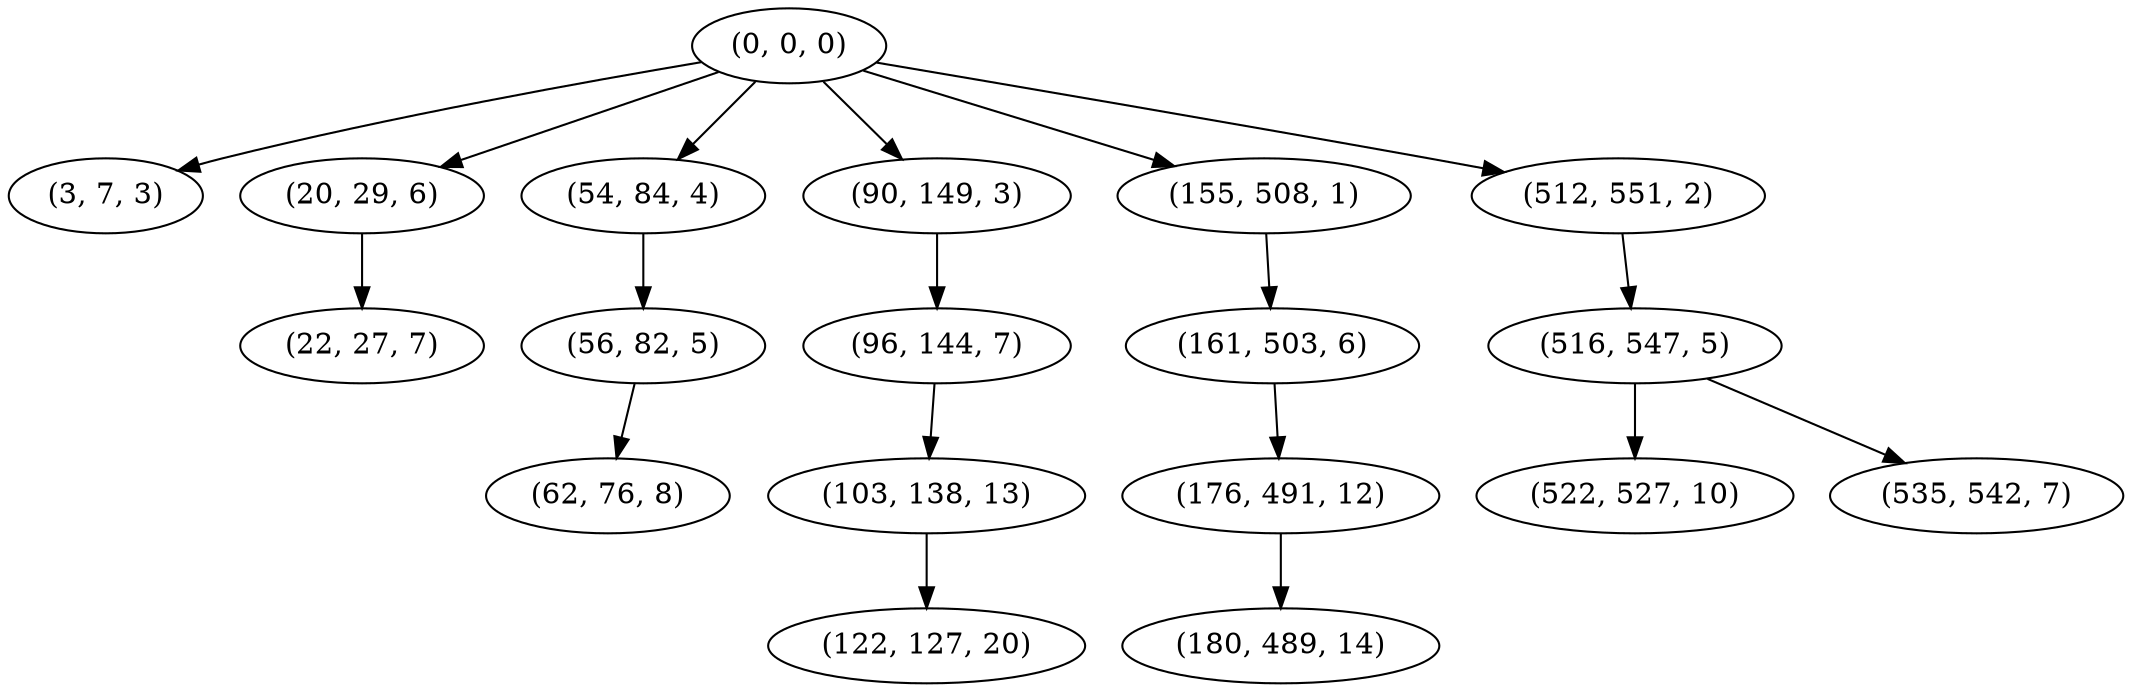 digraph tree {
    "(0, 0, 0)";
    "(3, 7, 3)";
    "(20, 29, 6)";
    "(22, 27, 7)";
    "(54, 84, 4)";
    "(56, 82, 5)";
    "(62, 76, 8)";
    "(90, 149, 3)";
    "(96, 144, 7)";
    "(103, 138, 13)";
    "(122, 127, 20)";
    "(155, 508, 1)";
    "(161, 503, 6)";
    "(176, 491, 12)";
    "(180, 489, 14)";
    "(512, 551, 2)";
    "(516, 547, 5)";
    "(522, 527, 10)";
    "(535, 542, 7)";
    "(0, 0, 0)" -> "(3, 7, 3)";
    "(0, 0, 0)" -> "(20, 29, 6)";
    "(0, 0, 0)" -> "(54, 84, 4)";
    "(0, 0, 0)" -> "(90, 149, 3)";
    "(0, 0, 0)" -> "(155, 508, 1)";
    "(0, 0, 0)" -> "(512, 551, 2)";
    "(20, 29, 6)" -> "(22, 27, 7)";
    "(54, 84, 4)" -> "(56, 82, 5)";
    "(56, 82, 5)" -> "(62, 76, 8)";
    "(90, 149, 3)" -> "(96, 144, 7)";
    "(96, 144, 7)" -> "(103, 138, 13)";
    "(103, 138, 13)" -> "(122, 127, 20)";
    "(155, 508, 1)" -> "(161, 503, 6)";
    "(161, 503, 6)" -> "(176, 491, 12)";
    "(176, 491, 12)" -> "(180, 489, 14)";
    "(512, 551, 2)" -> "(516, 547, 5)";
    "(516, 547, 5)" -> "(522, 527, 10)";
    "(516, 547, 5)" -> "(535, 542, 7)";
}
